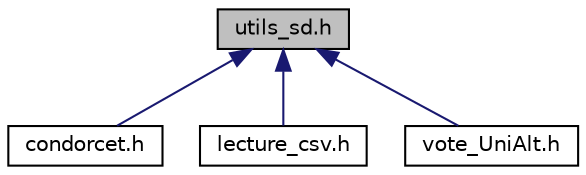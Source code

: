 digraph "utils_sd.h"
{
  edge [fontname="Helvetica",fontsize="10",labelfontname="Helvetica",labelfontsize="10"];
  node [fontname="Helvetica",fontsize="10",shape=record];
  Node6 [label="utils_sd.h",height=0.2,width=0.4,color="black", fillcolor="grey75", style="filled", fontcolor="black"];
  Node6 -> Node7 [dir="back",color="midnightblue",fontsize="10",style="solid"];
  Node7 [label="condorcet.h",height=0.2,width=0.4,color="black", fillcolor="white", style="filled",URL="$condorcet_8h.html",tooltip="permet de trouver un vecteur de condorcet selon les méthodes schulzle, minmax et classement par paire..."];
  Node6 -> Node8 [dir="back",color="midnightblue",fontsize="10",style="solid"];
  Node8 [label="lecture_csv.h",height=0.2,width=0.4,color="black", fillcolor="white", style="filled",URL="$lecture__csv_8h_source.html"];
  Node6 -> Node9 [dir="back",color="midnightblue",fontsize="10",style="solid"];
  Node9 [label="vote_UniAlt.h",height=0.2,width=0.4,color="black", fillcolor="white", style="filled",URL="$vote__UniAlt_8h.html",tooltip="implémentation du vote alternatif et uninominal 1 et 2; "];
}
